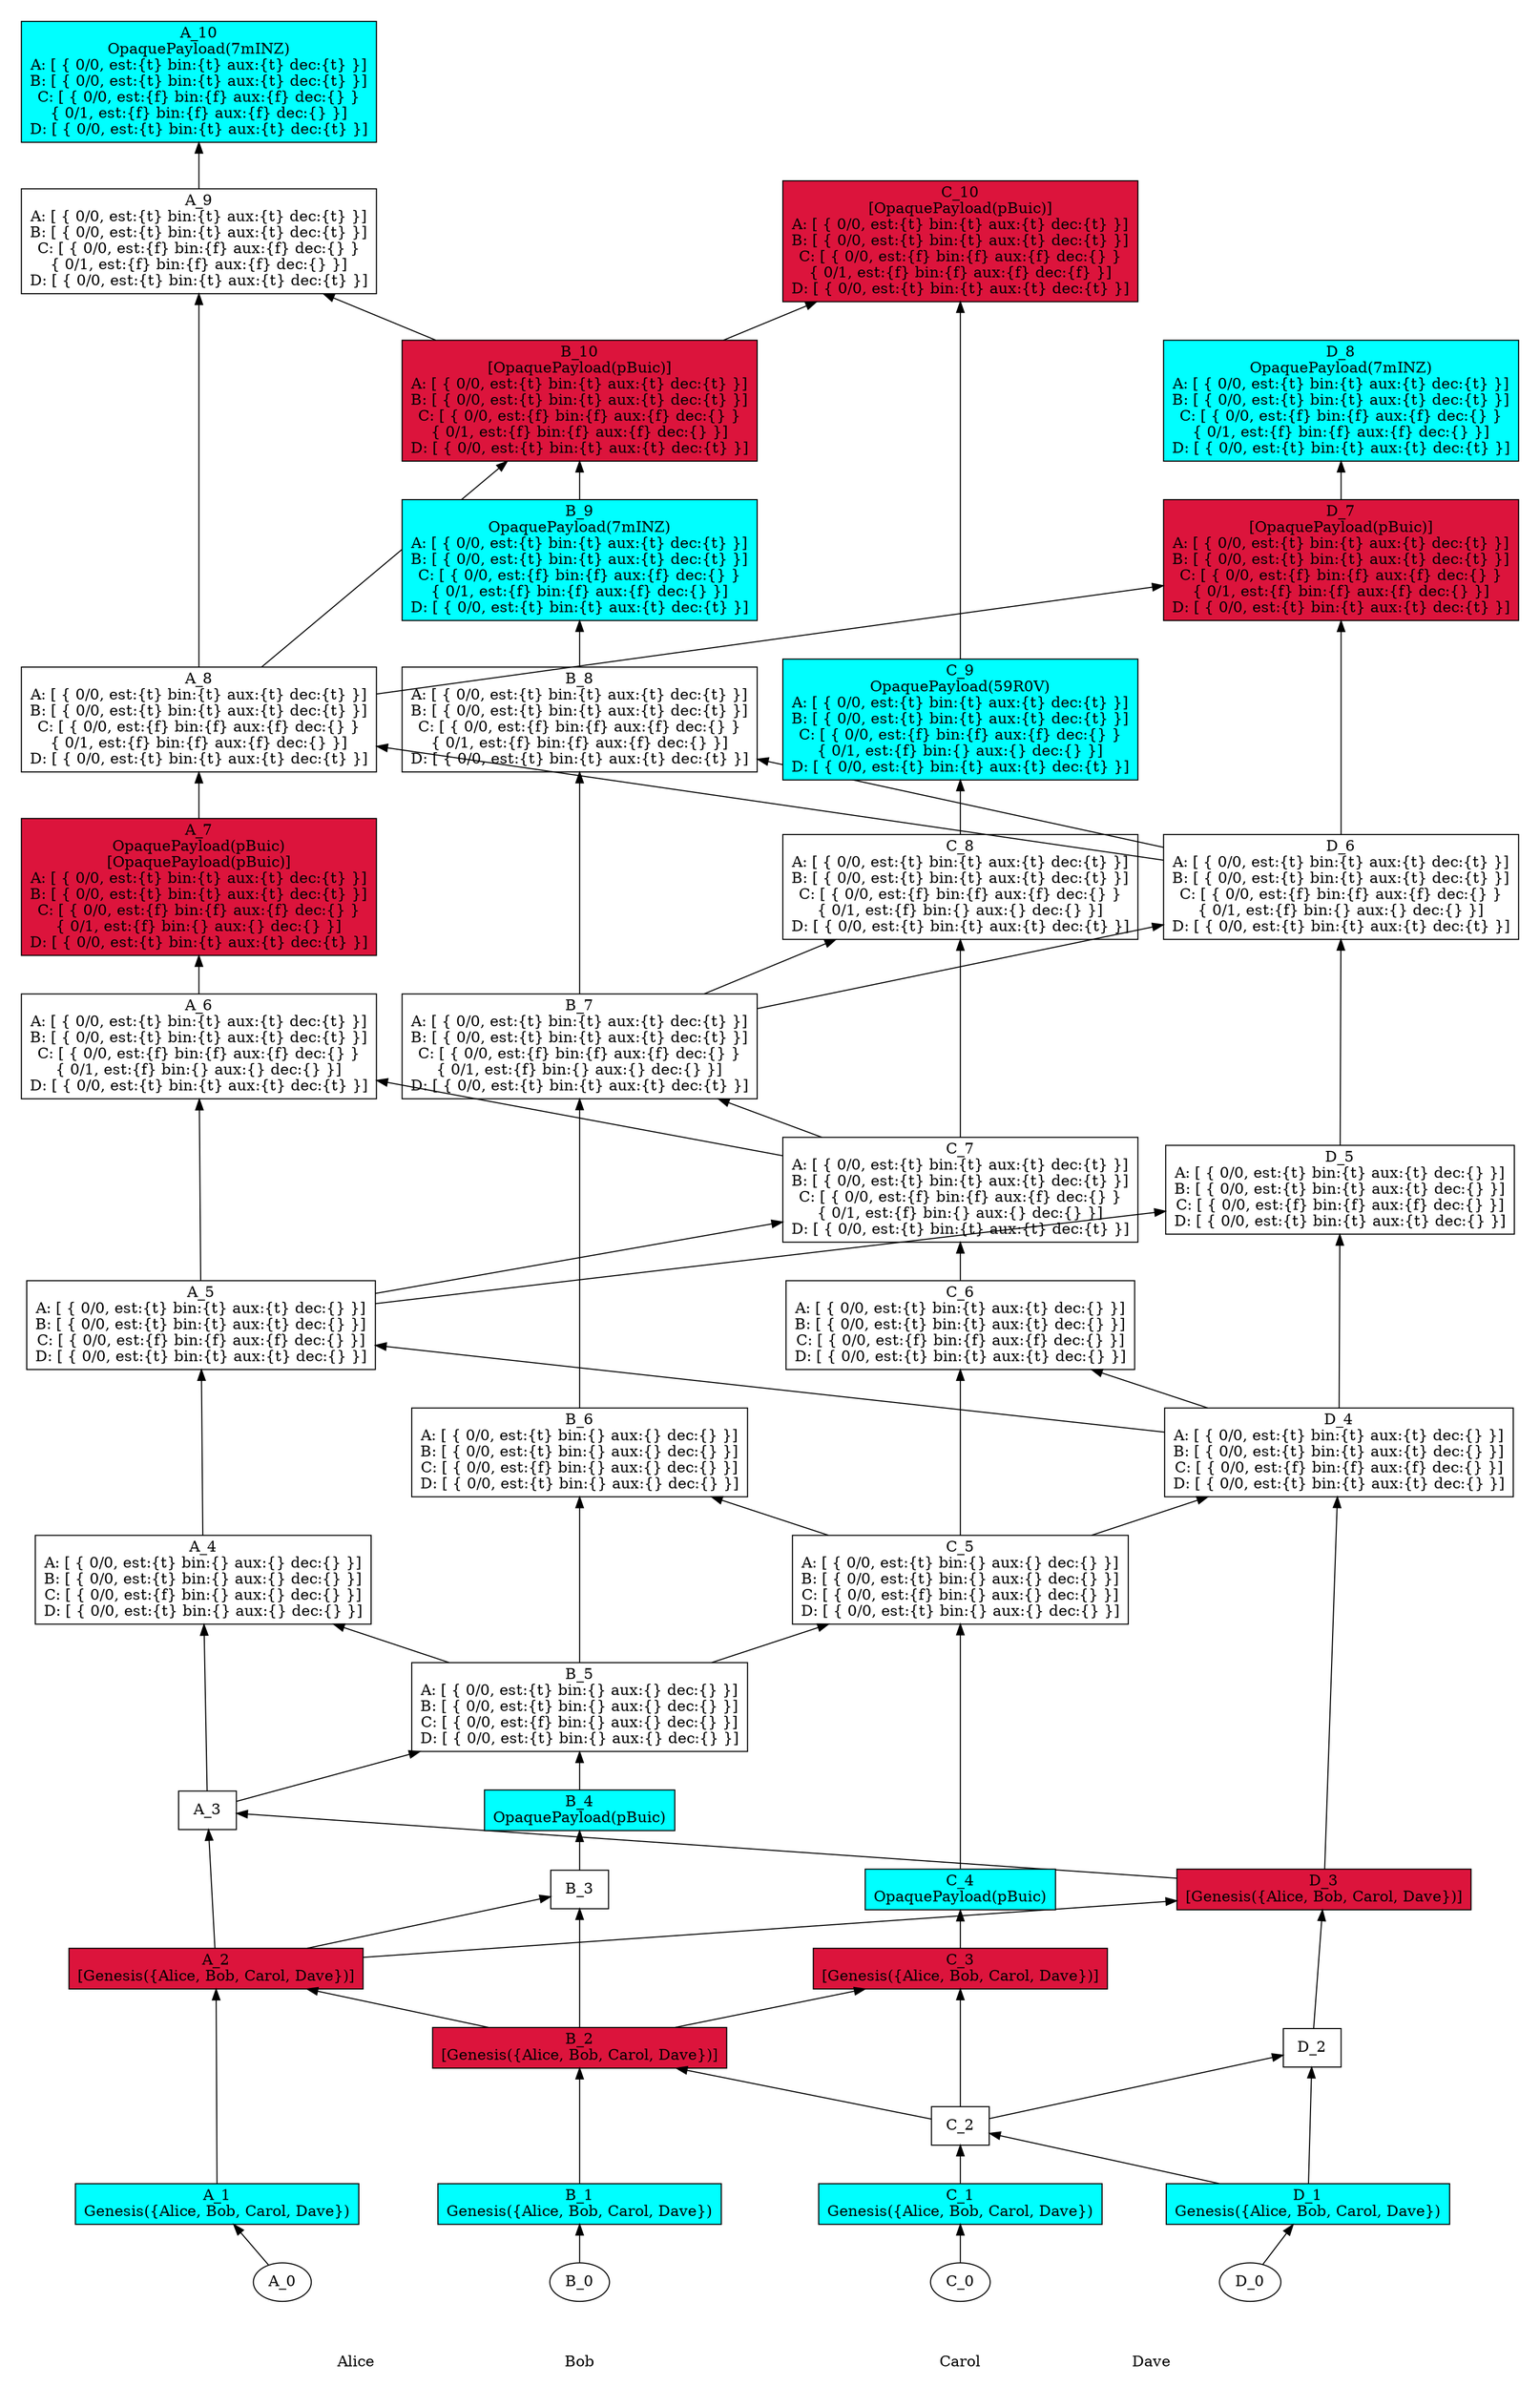 digraph GossipGraph {
  splines=false
  rankdir=BT
/// our_id: Alice
/// peer_states: {Alice: "PeerState(VOTE|SEND|RECV)", Bob: "PeerState(VOTE|SEND|RECV)", Carol: "PeerState(VOTE|SEND|RECV)", Dave: "PeerState(VOTE|SEND|RECV)"}
/// { 085155c642..
/// cause: Observation(OpaquePayload(pBuic))
/// interesting_content: [OpaquePayload(pBuic)]
/// last_ancestors: {Alice: 7, Bob: 5, Carol: 7, Dave: 4}
/// }
/// { 0f480cc173..
/// cause: Observation(OpaquePayload(59R0V))
/// interesting_content: []
/// last_ancestors: {Alice: 5, Bob: 7, Carol: 9, Dave: 4}
/// }
/// { 148b9cc268..
/// cause: Request
/// interesting_content: []
/// last_ancestors: {Alice: 3, Bob: 5, Carol: 5, Dave: 3}
/// }
/// { 159156aa3b..
/// cause: Request
/// interesting_content: [OpaquePayload(pBuic)]
/// last_ancestors: {Alice: 8, Bob: 10, Carol: 7, Dave: 6}
/// }
/// { 202d21961d..
/// cause: Response
/// interesting_content: []
/// last_ancestors: {Alice: 9, Bob: 10, Carol: 7, Dave: 6}
/// }
/// { 2f2b1acb74..
/// cause: Request
/// interesting_content: []
/// last_ancestors: {Alice: 5, Bob: 7, Carol: 7, Dave: 4}
/// }
/// { 30434cadb0..
/// cause: Observation(OpaquePayload(7mINZ))
/// interesting_content: []
/// last_ancestors: {Alice: 8, Bob: 7, Carol: 7, Dave: 8}
/// }
/// { 30d7e4394d..
/// cause: Initial
/// interesting_content: []
/// last_ancestors: {Alice: 0}
/// }
/// { 32710529ad..
/// cause: Observation(OpaquePayload(pBuic))
/// interesting_content: []
/// last_ancestors: {Alice: 2, Bob: 4, Carol: 2, Dave: 1}
/// }
/// { 36099e4269..
/// cause: Observation(Genesis({Alice, Bob, Carol, Dave}))
/// interesting_content: []
/// last_ancestors: {Carol: 1}
/// }
/// { 4153df262c..
/// cause: Response
/// interesting_content: []
/// last_ancestors: {Alice: 5, Bob: 8, Carol: 7, Dave: 6}
/// }
/// { 4541f98755..
/// cause: Initial
/// interesting_content: []
/// last_ancestors: {Dave: 0}
/// }
/// { 4741680edc..
/// cause: Request
/// interesting_content: []
/// last_ancestors: {Alice: 5, Bob: 5, Carol: 7, Dave: 4}
/// }
/// { 52f88f3caf..
/// cause: Request
/// interesting_content: [OpaquePayload(pBuic)]
/// last_ancestors: {Alice: 8, Bob: 10, Carol: 10, Dave: 6}
/// }
/// { 6094bab620..
/// cause: Response
/// interesting_content: []
/// last_ancestors: {Alice: 5, Bob: 7, Carol: 8, Dave: 4}
/// }
/// { 671165786a..
/// cause: Response
/// interesting_content: [OpaquePayload(pBuic)]
/// last_ancestors: {Alice: 8, Bob: 7, Carol: 7, Dave: 7}
/// }
/// { 682aa6684e..
/// cause: Observation(Genesis({Alice, Bob, Carol, Dave}))
/// interesting_content: []
/// last_ancestors: {Bob: 1}
/// }
/// { 6ba32bb959..
/// cause: Request
/// interesting_content: [Genesis({Alice, Bob, Carol, Dave})]
/// last_ancestors: {Bob: 2, Carol: 2, Dave: 1}
/// }
/// { 6eb058610f..
/// cause: Response
/// interesting_content: []
/// last_ancestors: {Carol: 2, Dave: 2}
/// }
/// { 759c210d59..
/// cause: Response
/// interesting_content: []
/// last_ancestors: {Alice: 6, Bob: 5, Carol: 7, Dave: 4}
/// }
/// { 7e7f540f18..
/// cause: Request
/// interesting_content: [Genesis({Alice, Bob, Carol, Dave})]
/// last_ancestors: {Alice: 2, Bob: 2, Carol: 2, Dave: 3}
/// }
/// { 8ca0c11f74..
/// cause: Response
/// interesting_content: []
/// last_ancestors: {Alice: 4, Bob: 5, Carol: 2, Dave: 3}
/// }
/// { a7b75215e5..
/// cause: Request
/// interesting_content: []
/// last_ancestors: {Alice: 5, Bob: 7, Carol: 7, Dave: 6}
/// }
/// { af91fcff5e..
/// cause: Observation(Genesis({Alice, Bob, Carol, Dave}))
/// interesting_content: []
/// last_ancestors: {Dave: 1}
/// }
/// { b1520509ed..
/// cause: Request
/// interesting_content: []
/// last_ancestors: {Alice: 5, Bob: 5, Carol: 5, Dave: 4}
/// }
/// { b21cf79aba..
/// cause: Response
/// interesting_content: [Genesis({Alice, Bob, Carol, Dave})]
/// last_ancestors: {Bob: 2, Carol: 3, Dave: 1}
/// }
/// { b7a9be0423..
/// cause: Request
/// interesting_content: []
/// last_ancestors: {Carol: 2, Dave: 1}
/// }
/// { bda6eec41c..
/// cause: Response
/// interesting_content: []
/// last_ancestors: {Alice: 3, Bob: 5, Carol: 6, Dave: 4}
/// }
/// { be60ed2580..
/// cause: Observation(OpaquePayload(pBuic))
/// interesting_content: []
/// last_ancestors: {Bob: 2, Carol: 4, Dave: 1}
/// }
/// { c1822a6fa7..
/// cause: Request
/// interesting_content: [Genesis({Alice, Bob, Carol, Dave})]
/// last_ancestors: {Alice: 2, Bob: 2, Carol: 2, Dave: 1}
/// }
/// { c7cdcd3d6c..
/// cause: Observation(OpaquePayload(7mINZ))
/// interesting_content: []
/// last_ancestors: {Alice: 10, Bob: 10, Carol: 7, Dave: 6}
/// }
/// { ce365c4358..
/// cause: Response
/// interesting_content: []
/// last_ancestors: {Alice: 3, Bob: 2, Carol: 2, Dave: 3}
/// }
/// { d8e30f169c..
/// cause: Response
/// interesting_content: []
/// last_ancestors: {Alice: 3, Bob: 6, Carol: 5, Dave: 3}
/// }
/// { dc8296fe22..
/// cause: Initial
/// interesting_content: []
/// last_ancestors: {Bob: 0}
/// }
/// { e2873d8612..
/// cause: Observation(Genesis({Alice, Bob, Carol, Dave}))
/// interesting_content: []
/// last_ancestors: {Alice: 1}
/// }
/// { f37f202bb3..
/// cause: Request
/// interesting_content: []
/// last_ancestors: {Alice: 8, Bob: 7, Carol: 7, Dave: 6}
/// }
/// { f6ec9c7026..
/// cause: Request
/// interesting_content: []
/// last_ancestors: {Alice: 3, Bob: 5, Carol: 2, Dave: 3}
/// }
/// { f95cf5b4e3..
/// cause: Observation(OpaquePayload(7mINZ))
/// interesting_content: []
/// last_ancestors: {Alice: 5, Bob: 9, Carol: 7, Dave: 6}
/// }
/// { fa13ad61fd..
/// cause: Initial
/// interesting_content: []
/// last_ancestors: {Carol: 0}
/// }
/// { fb79cba339..
/// cause: Request
/// interesting_content: []
/// last_ancestors: {Alice: 3, Bob: 5, Carol: 5, Dave: 4}
/// }
/// { fd343bbd4f..
/// cause: Response
/// interesting_content: []
/// last_ancestors: {Alice: 5, Bob: 5, Carol: 5, Dave: 5}
/// }
/// { fe6fcbe8de..
/// cause: Response
/// interesting_content: []
/// last_ancestors: {Alice: 2, Bob: 3, Carol: 2, Dave: 1}
/// }
    style=invis
  subgraph cluster_Alice {
    label=Alice
    Alice [style=invis]
    Alice -> "30d7e4394d.." [style=invis]
    "30d7e4394d.." -> "e2873d8612.." [minlen=1]
    "e2873d8612.." -> "c1822a6fa7.." [minlen=3]
    "c1822a6fa7.." -> "ce365c4358.." [minlen=2]
    "ce365c4358.." -> "8ca0c11f74.." [minlen=2]
    "8ca0c11f74.." -> "b1520509ed.." [minlen=2]
    "b1520509ed.." -> "759c210d59.." [minlen=2]
    "759c210d59.." -> "085155c642.." [minlen=1]
    "085155c642.." -> "f37f202bb3.." [minlen=1]
    "f37f202bb3.." -> "202d21961d.." [minlen=3]
    "202d21961d.." -> "c7cdcd3d6c.." [minlen=1]


  }
  "6ba32bb959.." -> "c1822a6fa7.." [constraint=false]
  "7e7f540f18.." -> "ce365c4358.." [constraint=false]
  "f6ec9c7026.." -> "8ca0c11f74.." [constraint=false]
  "fb79cba339.." -> "b1520509ed.." [constraint=false]
  "4741680edc.." -> "759c210d59.." [constraint=false]
  "a7b75215e5.." -> "f37f202bb3.." [constraint=false]
  "159156aa3b.." -> "202d21961d.." [constraint=false]

    style=invis
  subgraph cluster_Dave {
    label=Dave
    Dave [style=invis]
    Dave -> "4541f98755.." [style=invis]
    "4541f98755.." -> "af91fcff5e.." [minlen=1]
    "af91fcff5e.." -> "6eb058610f.." [minlen=2]
    "6eb058610f.." -> "7e7f540f18.." [minlen=2]
    "7e7f540f18.." -> "fb79cba339.." [minlen=4]
    "fb79cba339.." -> "fd343bbd4f.." [minlen=2]
    "fd343bbd4f.." -> "a7b75215e5.." [minlen=2]
    "a7b75215e5.." -> "671165786a.." [minlen=2]
    "671165786a.." -> "30434cadb0.." [minlen=1]


  }
  "b7a9be0423.." -> "6eb058610f.." [constraint=false]
  "c1822a6fa7.." -> "7e7f540f18.." [constraint=false]
  "148b9cc268.." -> "fb79cba339.." [constraint=false]
  "b1520509ed.." -> "fd343bbd4f.." [constraint=false]
  "2f2b1acb74.." -> "a7b75215e5.." [constraint=false]
  "f37f202bb3.." -> "671165786a.." [constraint=false]

    style=invis
  subgraph cluster_Bob {
    label=Bob
    Bob [style=invis]
    Bob -> "dc8296fe22.." [style=invis]
    "dc8296fe22.." -> "682aa6684e.." [minlen=1]
    "682aa6684e.." -> "6ba32bb959.." [minlen=2]
    "6ba32bb959.." -> "fe6fcbe8de.." [minlen=2]
    "fe6fcbe8de.." -> "32710529ad.." [minlen=1]
    "32710529ad.." -> "f6ec9c7026.." [minlen=1]
    "f6ec9c7026.." -> "d8e30f169c.." [minlen=2]
    "d8e30f169c.." -> "2f2b1acb74.." [minlen=3]
    "2f2b1acb74.." -> "4153df262c.." [minlen=2]
    "4153df262c.." -> "f95cf5b4e3.." [minlen=1]
    "f95cf5b4e3.." -> "159156aa3b.." [minlen=1]


  }
  "b7a9be0423.." -> "6ba32bb959.." [constraint=false]
  "c1822a6fa7.." -> "fe6fcbe8de.." [constraint=false]
  "ce365c4358.." -> "f6ec9c7026.." [constraint=false]
  "148b9cc268.." -> "d8e30f169c.." [constraint=false]
  "4741680edc.." -> "2f2b1acb74.." [constraint=false]
  "a7b75215e5.." -> "4153df262c.." [constraint=false]
  "f37f202bb3.." -> "159156aa3b.." [constraint=false]

    style=invis
  subgraph cluster_Carol {
    label=Carol
    Carol [style=invis]
    Carol -> "fa13ad61fd.." [style=invis]
    "fa13ad61fd.." -> "36099e4269.." [minlen=1]
    "36099e4269.." -> "b7a9be0423.." [minlen=1]
    "b7a9be0423.." -> "b21cf79aba.." [minlen=2]
    "b21cf79aba.." -> "be60ed2580.." [minlen=1]
    "be60ed2580.." -> "148b9cc268.." [minlen=3]
    "148b9cc268.." -> "bda6eec41c.." [minlen=2]
    "bda6eec41c.." -> "4741680edc.." [minlen=1]
    "4741680edc.." -> "6094bab620.." [minlen=2]
    "6094bab620.." -> "0f480cc173.." [minlen=1]
    "0f480cc173.." -> "52f88f3caf.." [minlen=3]


  }
  "af91fcff5e.." -> "b7a9be0423.." [constraint=false]
  "6ba32bb959.." -> "b21cf79aba.." [constraint=false]
  "f6ec9c7026.." -> "148b9cc268.." [constraint=false]
  "fb79cba339.." -> "bda6eec41c.." [constraint=false]
  "b1520509ed.." -> "4741680edc.." [constraint=false]
  "2f2b1acb74.." -> "6094bab620.." [constraint=false]
  "159156aa3b.." -> "52f88f3caf.." [constraint=false]

/// meta-vote section
 "085155c642.." [ shape=rectangle, fillcolor=white, label="A_7
OpaquePayload(pBuic)
[OpaquePayload(pBuic)]
A: [ { 0/0, est:{t} bin:{t} aux:{t} dec:{t} }]
B: [ { 0/0, est:{t} bin:{t} aux:{t} dec:{t} }]
C: [ { 0/0, est:{f} bin:{f} aux:{f} dec:{} }
{ 0/1, est:{f} bin:{} aux:{} dec:{} }]
D: [ { 0/0, est:{t} bin:{t} aux:{t} dec:{t} }]"]
 "085155c642.." [shape=rectangle, style=filled, fillcolor=crimson]
 "0f480cc173.." [ shape=rectangle, fillcolor=white, label="C_9
OpaquePayload(59R0V)
A: [ { 0/0, est:{t} bin:{t} aux:{t} dec:{t} }]
B: [ { 0/0, est:{t} bin:{t} aux:{t} dec:{t} }]
C: [ { 0/0, est:{f} bin:{f} aux:{f} dec:{} }
{ 0/1, est:{f} bin:{} aux:{} dec:{} }]
D: [ { 0/0, est:{t} bin:{t} aux:{t} dec:{t} }]"]
 "0f480cc173.." [shape=rectangle, style=filled, fillcolor=cyan]
 "148b9cc268.." [ shape=rectangle, fillcolor=white, label="C_5
A: [ { 0/0, est:{t} bin:{} aux:{} dec:{} }]
B: [ { 0/0, est:{t} bin:{} aux:{} dec:{} }]
C: [ { 0/0, est:{f} bin:{} aux:{} dec:{} }]
D: [ { 0/0, est:{t} bin:{} aux:{} dec:{} }]"]
 "159156aa3b.." [ shape=rectangle, fillcolor=white, label="B_10
[OpaquePayload(pBuic)]
A: [ { 0/0, est:{t} bin:{t} aux:{t} dec:{t} }]
B: [ { 0/0, est:{t} bin:{t} aux:{t} dec:{t} }]
C: [ { 0/0, est:{f} bin:{f} aux:{f} dec:{} }
{ 0/1, est:{f} bin:{f} aux:{f} dec:{} }]
D: [ { 0/0, est:{t} bin:{t} aux:{t} dec:{t} }]"]
 "159156aa3b.." [shape=rectangle, style=filled, fillcolor=crimson]
 "202d21961d.." [ shape=rectangle, fillcolor=white, label="A_9
A: [ { 0/0, est:{t} bin:{t} aux:{t} dec:{t} }]
B: [ { 0/0, est:{t} bin:{t} aux:{t} dec:{t} }]
C: [ { 0/0, est:{f} bin:{f} aux:{f} dec:{} }
{ 0/1, est:{f} bin:{f} aux:{f} dec:{} }]
D: [ { 0/0, est:{t} bin:{t} aux:{t} dec:{t} }]"]
 "2f2b1acb74.." [ shape=rectangle, fillcolor=white, label="B_7
A: [ { 0/0, est:{t} bin:{t} aux:{t} dec:{t} }]
B: [ { 0/0, est:{t} bin:{t} aux:{t} dec:{t} }]
C: [ { 0/0, est:{f} bin:{f} aux:{f} dec:{} }
{ 0/1, est:{f} bin:{} aux:{} dec:{} }]
D: [ { 0/0, est:{t} bin:{t} aux:{t} dec:{t} }]"]
 "30434cadb0.." [ shape=rectangle, fillcolor=white, label="D_8
OpaquePayload(7mINZ)
A: [ { 0/0, est:{t} bin:{t} aux:{t} dec:{t} }]
B: [ { 0/0, est:{t} bin:{t} aux:{t} dec:{t} }]
C: [ { 0/0, est:{f} bin:{f} aux:{f} dec:{} }
{ 0/1, est:{f} bin:{f} aux:{f} dec:{} }]
D: [ { 0/0, est:{t} bin:{t} aux:{t} dec:{t} }]"]
 "30434cadb0.." [shape=rectangle, style=filled, fillcolor=cyan]
 "30d7e4394d.." [fillcolor=white, label="A_0"]
 "32710529ad.." [ shape=rectangle, fillcolor=white, label="B_4
OpaquePayload(pBuic)"]
 "32710529ad.." [shape=rectangle, style=filled, fillcolor=cyan]
 "36099e4269.." [ shape=rectangle, fillcolor=white, label="C_1
Genesis({Alice, Bob, Carol, Dave})"]
 "36099e4269.." [shape=rectangle, style=filled, fillcolor=cyan]
 "4153df262c.." [ shape=rectangle, fillcolor=white, label="B_8
A: [ { 0/0, est:{t} bin:{t} aux:{t} dec:{t} }]
B: [ { 0/0, est:{t} bin:{t} aux:{t} dec:{t} }]
C: [ { 0/0, est:{f} bin:{f} aux:{f} dec:{} }
{ 0/1, est:{f} bin:{f} aux:{f} dec:{} }]
D: [ { 0/0, est:{t} bin:{t} aux:{t} dec:{t} }]"]
 "4541f98755.." [fillcolor=white, label="D_0"]
 "4741680edc.." [ shape=rectangle, fillcolor=white, label="C_7
A: [ { 0/0, est:{t} bin:{t} aux:{t} dec:{t} }]
B: [ { 0/0, est:{t} bin:{t} aux:{t} dec:{t} }]
C: [ { 0/0, est:{f} bin:{f} aux:{f} dec:{} }
{ 0/1, est:{f} bin:{} aux:{} dec:{} }]
D: [ { 0/0, est:{t} bin:{t} aux:{t} dec:{t} }]"]
 "52f88f3caf.." [ shape=rectangle, fillcolor=white, label="C_10
[OpaquePayload(pBuic)]
A: [ { 0/0, est:{t} bin:{t} aux:{t} dec:{t} }]
B: [ { 0/0, est:{t} bin:{t} aux:{t} dec:{t} }]
C: [ { 0/0, est:{f} bin:{f} aux:{f} dec:{} }
{ 0/1, est:{f} bin:{f} aux:{f} dec:{f} }]
D: [ { 0/0, est:{t} bin:{t} aux:{t} dec:{t} }]"]
 "52f88f3caf.." [shape=rectangle, style=filled, fillcolor=crimson]
 "6094bab620.." [ shape=rectangle, fillcolor=white, label="C_8
A: [ { 0/0, est:{t} bin:{t} aux:{t} dec:{t} }]
B: [ { 0/0, est:{t} bin:{t} aux:{t} dec:{t} }]
C: [ { 0/0, est:{f} bin:{f} aux:{f} dec:{} }
{ 0/1, est:{f} bin:{} aux:{} dec:{} }]
D: [ { 0/0, est:{t} bin:{t} aux:{t} dec:{t} }]"]
 "671165786a.." [ shape=rectangle, fillcolor=white, label="D_7
[OpaquePayload(pBuic)]
A: [ { 0/0, est:{t} bin:{t} aux:{t} dec:{t} }]
B: [ { 0/0, est:{t} bin:{t} aux:{t} dec:{t} }]
C: [ { 0/0, est:{f} bin:{f} aux:{f} dec:{} }
{ 0/1, est:{f} bin:{f} aux:{f} dec:{} }]
D: [ { 0/0, est:{t} bin:{t} aux:{t} dec:{t} }]"]
 "671165786a.." [shape=rectangle, style=filled, fillcolor=crimson]
 "682aa6684e.." [ shape=rectangle, fillcolor=white, label="B_1
Genesis({Alice, Bob, Carol, Dave})"]
 "682aa6684e.." [shape=rectangle, style=filled, fillcolor=cyan]
 "6ba32bb959.." [ shape=rectangle, fillcolor=white, label="B_2
[Genesis({Alice, Bob, Carol, Dave})]"]
 "6ba32bb959.." [shape=rectangle, style=filled, fillcolor=crimson]
 "6eb058610f.." [ shape=rectangle, fillcolor=white, label="D_2"]
 "759c210d59.." [ shape=rectangle, fillcolor=white, label="A_6
A: [ { 0/0, est:{t} bin:{t} aux:{t} dec:{t} }]
B: [ { 0/0, est:{t} bin:{t} aux:{t} dec:{t} }]
C: [ { 0/0, est:{f} bin:{f} aux:{f} dec:{} }
{ 0/1, est:{f} bin:{} aux:{} dec:{} }]
D: [ { 0/0, est:{t} bin:{t} aux:{t} dec:{t} }]"]
 "7e7f540f18.." [ shape=rectangle, fillcolor=white, label="D_3
[Genesis({Alice, Bob, Carol, Dave})]"]
 "7e7f540f18.." [shape=rectangle, style=filled, fillcolor=crimson]
 "8ca0c11f74.." [ shape=rectangle, fillcolor=white, label="A_4
A: [ { 0/0, est:{t} bin:{} aux:{} dec:{} }]
B: [ { 0/0, est:{t} bin:{} aux:{} dec:{} }]
C: [ { 0/0, est:{f} bin:{} aux:{} dec:{} }]
D: [ { 0/0, est:{t} bin:{} aux:{} dec:{} }]"]
 "a7b75215e5.." [ shape=rectangle, fillcolor=white, label="D_6
A: [ { 0/0, est:{t} bin:{t} aux:{t} dec:{t} }]
B: [ { 0/0, est:{t} bin:{t} aux:{t} dec:{t} }]
C: [ { 0/0, est:{f} bin:{f} aux:{f} dec:{} }
{ 0/1, est:{f} bin:{} aux:{} dec:{} }]
D: [ { 0/0, est:{t} bin:{t} aux:{t} dec:{t} }]"]
 "af91fcff5e.." [ shape=rectangle, fillcolor=white, label="D_1
Genesis({Alice, Bob, Carol, Dave})"]
 "af91fcff5e.." [shape=rectangle, style=filled, fillcolor=cyan]
 "b1520509ed.." [ shape=rectangle, fillcolor=white, label="A_5
A: [ { 0/0, est:{t} bin:{t} aux:{t} dec:{} }]
B: [ { 0/0, est:{t} bin:{t} aux:{t} dec:{} }]
C: [ { 0/0, est:{f} bin:{f} aux:{f} dec:{} }]
D: [ { 0/0, est:{t} bin:{t} aux:{t} dec:{} }]"]
 "b21cf79aba.." [ shape=rectangle, fillcolor=white, label="C_3
[Genesis({Alice, Bob, Carol, Dave})]"]
 "b21cf79aba.." [shape=rectangle, style=filled, fillcolor=crimson]
 "b7a9be0423.." [ shape=rectangle, fillcolor=white, label="C_2"]
 "bda6eec41c.." [ shape=rectangle, fillcolor=white, label="C_6
A: [ { 0/0, est:{t} bin:{t} aux:{t} dec:{} }]
B: [ { 0/0, est:{t} bin:{t} aux:{t} dec:{} }]
C: [ { 0/0, est:{f} bin:{f} aux:{f} dec:{} }]
D: [ { 0/0, est:{t} bin:{t} aux:{t} dec:{} }]"]
 "be60ed2580.." [ shape=rectangle, fillcolor=white, label="C_4
OpaquePayload(pBuic)"]
 "be60ed2580.." [shape=rectangle, style=filled, fillcolor=cyan]
 "c1822a6fa7.." [ shape=rectangle, fillcolor=white, label="A_2
[Genesis({Alice, Bob, Carol, Dave})]"]
 "c1822a6fa7.." [shape=rectangle, style=filled, fillcolor=crimson]
 "c7cdcd3d6c.." [ shape=rectangle, fillcolor=white, label="A_10
OpaquePayload(7mINZ)
A: [ { 0/0, est:{t} bin:{t} aux:{t} dec:{t} }]
B: [ { 0/0, est:{t} bin:{t} aux:{t} dec:{t} }]
C: [ { 0/0, est:{f} bin:{f} aux:{f} dec:{} }
{ 0/1, est:{f} bin:{f} aux:{f} dec:{} }]
D: [ { 0/0, est:{t} bin:{t} aux:{t} dec:{t} }]"]
 "c7cdcd3d6c.." [shape=rectangle, style=filled, fillcolor=cyan]
 "ce365c4358.." [ shape=rectangle, fillcolor=white, label="A_3"]
 "d8e30f169c.." [ shape=rectangle, fillcolor=white, label="B_6
A: [ { 0/0, est:{t} bin:{} aux:{} dec:{} }]
B: [ { 0/0, est:{t} bin:{} aux:{} dec:{} }]
C: [ { 0/0, est:{f} bin:{} aux:{} dec:{} }]
D: [ { 0/0, est:{t} bin:{} aux:{} dec:{} }]"]
 "dc8296fe22.." [fillcolor=white, label="B_0"]
 "e2873d8612.." [ shape=rectangle, fillcolor=white, label="A_1
Genesis({Alice, Bob, Carol, Dave})"]
 "e2873d8612.." [shape=rectangle, style=filled, fillcolor=cyan]
 "f37f202bb3.." [ shape=rectangle, fillcolor=white, label="A_8
A: [ { 0/0, est:{t} bin:{t} aux:{t} dec:{t} }]
B: [ { 0/0, est:{t} bin:{t} aux:{t} dec:{t} }]
C: [ { 0/0, est:{f} bin:{f} aux:{f} dec:{} }
{ 0/1, est:{f} bin:{f} aux:{f} dec:{} }]
D: [ { 0/0, est:{t} bin:{t} aux:{t} dec:{t} }]"]
 "f6ec9c7026.." [ shape=rectangle, fillcolor=white, label="B_5
A: [ { 0/0, est:{t} bin:{} aux:{} dec:{} }]
B: [ { 0/0, est:{t} bin:{} aux:{} dec:{} }]
C: [ { 0/0, est:{f} bin:{} aux:{} dec:{} }]
D: [ { 0/0, est:{t} bin:{} aux:{} dec:{} }]"]
 "f95cf5b4e3.." [ shape=rectangle, fillcolor=white, label="B_9
OpaquePayload(7mINZ)
A: [ { 0/0, est:{t} bin:{t} aux:{t} dec:{t} }]
B: [ { 0/0, est:{t} bin:{t} aux:{t} dec:{t} }]
C: [ { 0/0, est:{f} bin:{f} aux:{f} dec:{} }
{ 0/1, est:{f} bin:{f} aux:{f} dec:{} }]
D: [ { 0/0, est:{t} bin:{t} aux:{t} dec:{t} }]"]
 "f95cf5b4e3.." [shape=rectangle, style=filled, fillcolor=cyan]
 "fa13ad61fd.." [fillcolor=white, label="C_0"]
 "fb79cba339.." [ shape=rectangle, fillcolor=white, label="D_4
A: [ { 0/0, est:{t} bin:{t} aux:{t} dec:{} }]
B: [ { 0/0, est:{t} bin:{t} aux:{t} dec:{} }]
C: [ { 0/0, est:{f} bin:{f} aux:{f} dec:{} }]
D: [ { 0/0, est:{t} bin:{t} aux:{t} dec:{} }]"]
 "fd343bbd4f.." [ shape=rectangle, fillcolor=white, label="D_5
A: [ { 0/0, est:{t} bin:{t} aux:{t} dec:{} }]
B: [ { 0/0, est:{t} bin:{t} aux:{t} dec:{} }]
C: [ { 0/0, est:{f} bin:{f} aux:{f} dec:{} }]
D: [ { 0/0, est:{t} bin:{t} aux:{t} dec:{} }]"]
 "fe6fcbe8de.." [ shape=rectangle, fillcolor=white, label="B_3"]

  {
    rank=same
    Alice [style=filled, color=white]
    Dave [style=filled, color=white]
    Bob [style=filled, color=white]
    Carol [style=filled, color=white]
  }
  Alice -> Bob -> Carol -> Dave [style=invis]
}
